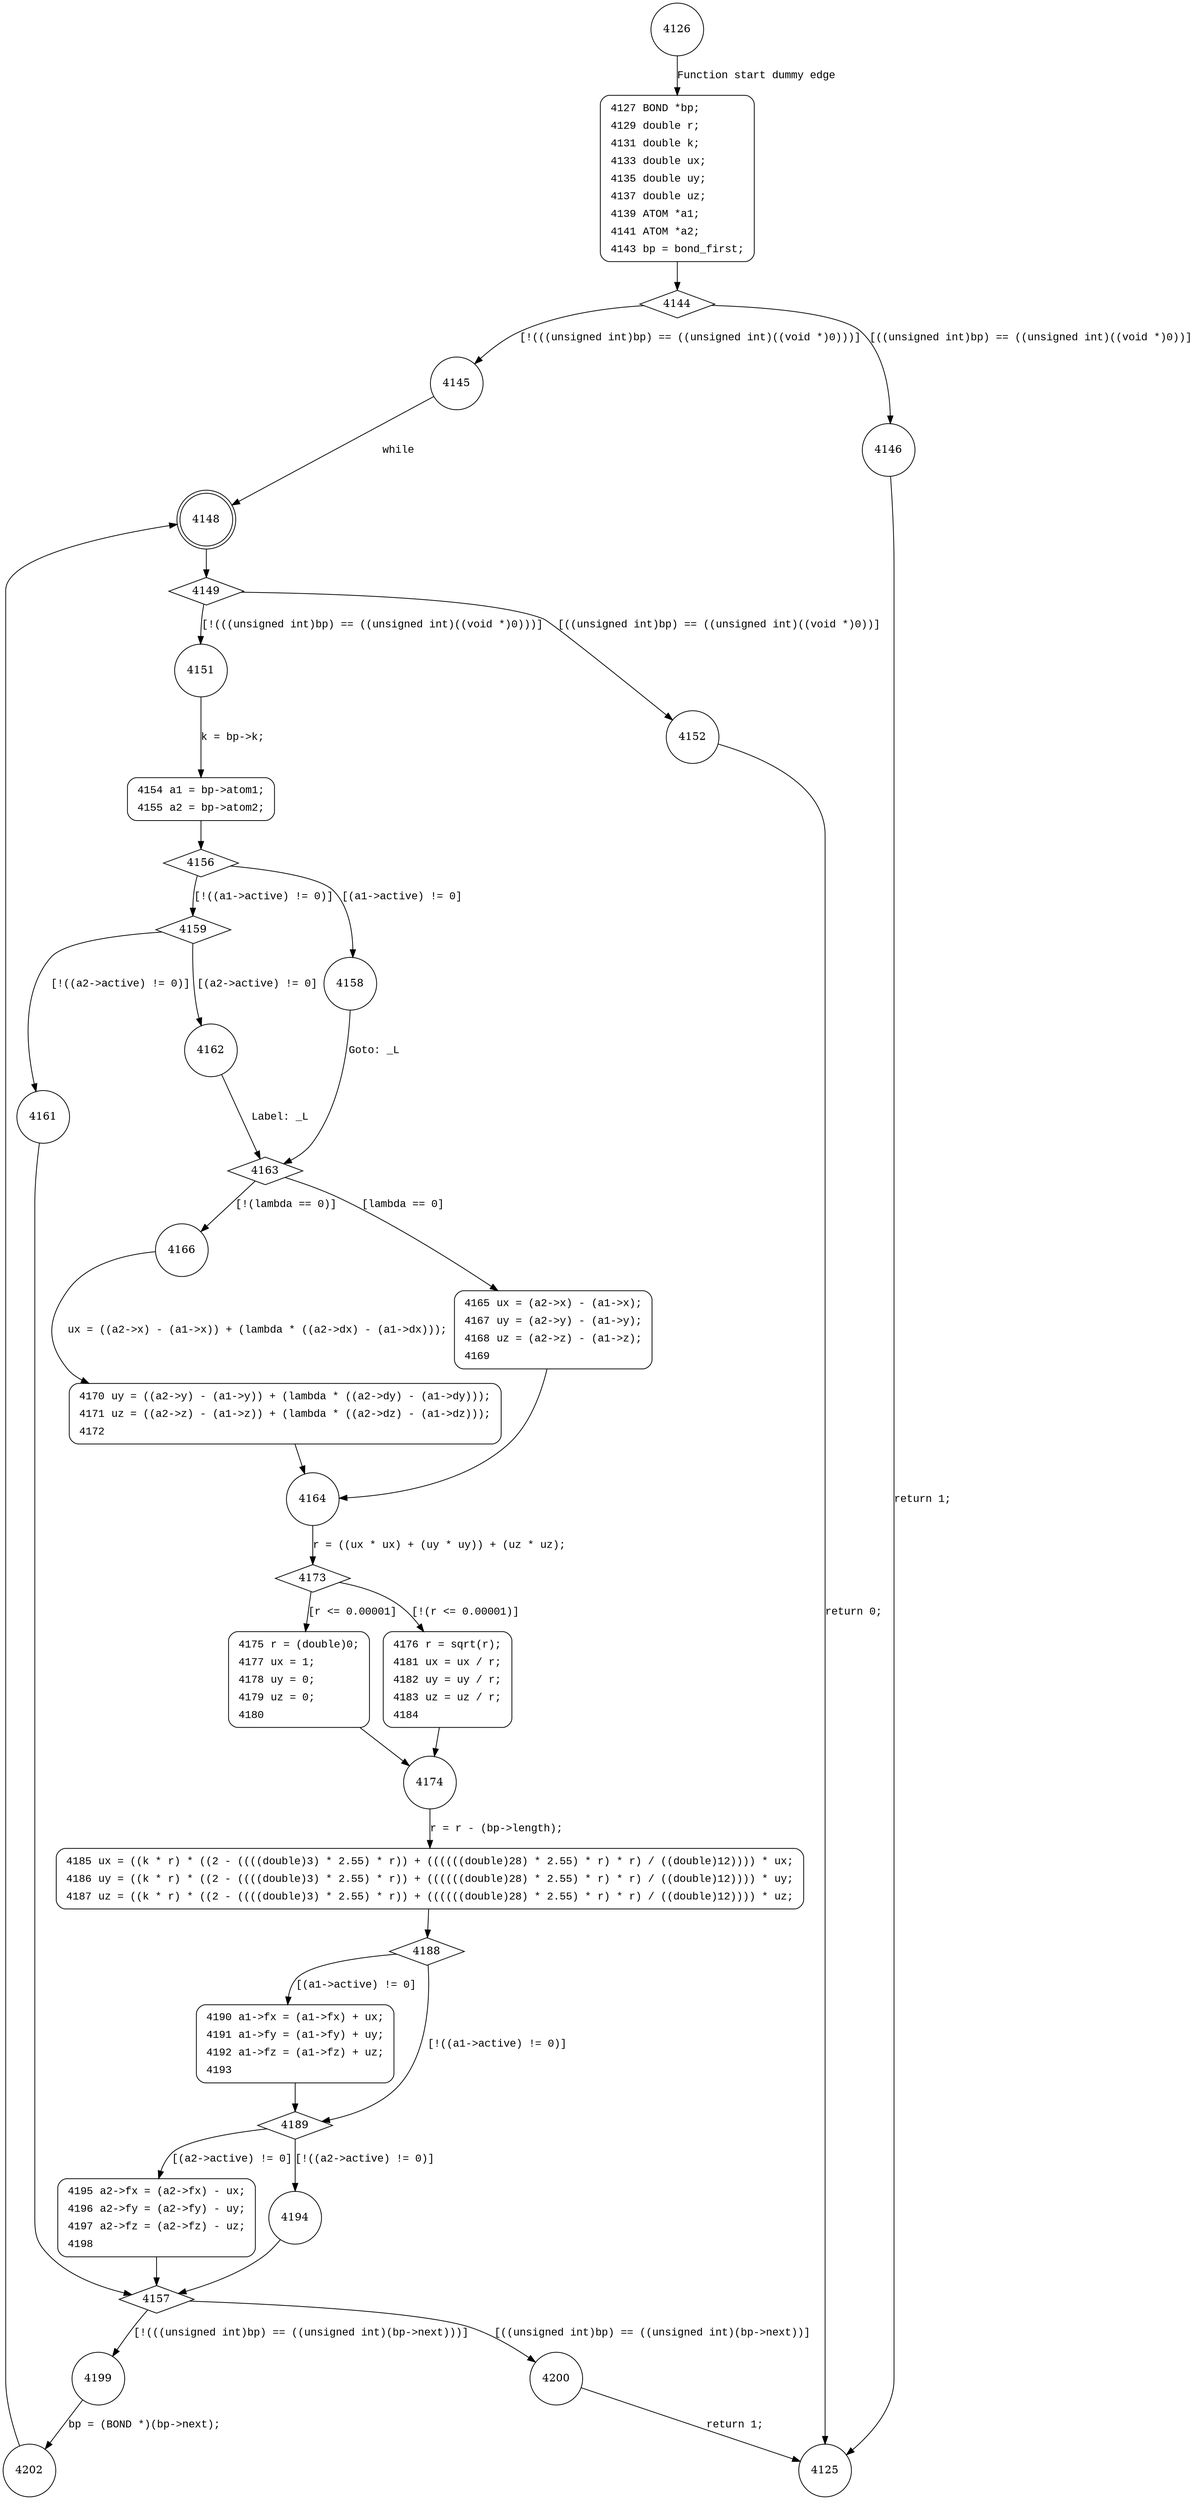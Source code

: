 digraph f_mmbond {
4126 [shape="circle"]
4127 [shape="circle"]
4144 [shape="diamond"]
4145 [shape="circle"]
4146 [shape="circle"]
4148 [shape="doublecircle"]
4149 [shape="diamond"]
4151 [shape="circle"]
4152 [shape="circle"]
4154 [shape="circle"]
4156 [shape="diamond"]
4159 [shape="diamond"]
4158 [shape="circle"]
4163 [shape="diamond"]
4166 [shape="circle"]
4165 [shape="circle"]
4164 [shape="circle"]
4173 [shape="diamond"]
4176 [shape="circle"]
4175 [shape="circle"]
4174 [shape="circle"]
4185 [shape="circle"]
4188 [shape="diamond"]
4189 [shape="diamond"]
4190 [shape="circle"]
4194 [shape="circle"]
4195 [shape="circle"]
4157 [shape="diamond"]
4199 [shape="circle"]
4200 [shape="circle"]
4202 [shape="circle"]
4170 [shape="circle"]
4161 [shape="circle"]
4162 [shape="circle"]
4125 [shape="circle"]
4127 [style="filled,bold" penwidth="1" fillcolor="white" fontname="Courier New" shape="Mrecord" label=<<table border="0" cellborder="0" cellpadding="3" bgcolor="white"><tr><td align="right">4127</td><td align="left">BOND *bp;</td></tr><tr><td align="right">4129</td><td align="left">double r;</td></tr><tr><td align="right">4131</td><td align="left">double k;</td></tr><tr><td align="right">4133</td><td align="left">double ux;</td></tr><tr><td align="right">4135</td><td align="left">double uy;</td></tr><tr><td align="right">4137</td><td align="left">double uz;</td></tr><tr><td align="right">4139</td><td align="left">ATOM *a1;</td></tr><tr><td align="right">4141</td><td align="left">ATOM *a2;</td></tr><tr><td align="right">4143</td><td align="left">bp = bond_first;</td></tr></table>>]
4127 -> 4144[label=""]
4154 [style="filled,bold" penwidth="1" fillcolor="white" fontname="Courier New" shape="Mrecord" label=<<table border="0" cellborder="0" cellpadding="3" bgcolor="white"><tr><td align="right">4154</td><td align="left">a1 = bp-&gt;atom1;</td></tr><tr><td align="right">4155</td><td align="left">a2 = bp-&gt;atom2;</td></tr></table>>]
4154 -> 4156[label=""]
4165 [style="filled,bold" penwidth="1" fillcolor="white" fontname="Courier New" shape="Mrecord" label=<<table border="0" cellborder="0" cellpadding="3" bgcolor="white"><tr><td align="right">4165</td><td align="left">ux = (a2-&gt;x) - (a1-&gt;x);</td></tr><tr><td align="right">4167</td><td align="left">uy = (a2-&gt;y) - (a1-&gt;y);</td></tr><tr><td align="right">4168</td><td align="left">uz = (a2-&gt;z) - (a1-&gt;z);</td></tr><tr><td align="right">4169</td><td align="left"></td></tr></table>>]
4165 -> 4164[label=""]
4175 [style="filled,bold" penwidth="1" fillcolor="white" fontname="Courier New" shape="Mrecord" label=<<table border="0" cellborder="0" cellpadding="3" bgcolor="white"><tr><td align="right">4175</td><td align="left">r = (double)0;</td></tr><tr><td align="right">4177</td><td align="left">ux = 1;</td></tr><tr><td align="right">4178</td><td align="left">uy = 0;</td></tr><tr><td align="right">4179</td><td align="left">uz = 0;</td></tr><tr><td align="right">4180</td><td align="left"></td></tr></table>>]
4175 -> 4174[label=""]
4185 [style="filled,bold" penwidth="1" fillcolor="white" fontname="Courier New" shape="Mrecord" label=<<table border="0" cellborder="0" cellpadding="3" bgcolor="white"><tr><td align="right">4185</td><td align="left">ux = ((k * r) * ((2 - ((((double)3) * 2.55) * r)) + ((((((double)28) * 2.55) * r) * r) / ((double)12)))) * ux;</td></tr><tr><td align="right">4186</td><td align="left">uy = ((k * r) * ((2 - ((((double)3) * 2.55) * r)) + ((((((double)28) * 2.55) * r) * r) / ((double)12)))) * uy;</td></tr><tr><td align="right">4187</td><td align="left">uz = ((k * r) * ((2 - ((((double)3) * 2.55) * r)) + ((((((double)28) * 2.55) * r) * r) / ((double)12)))) * uz;</td></tr></table>>]
4185 -> 4188[label=""]
4190 [style="filled,bold" penwidth="1" fillcolor="white" fontname="Courier New" shape="Mrecord" label=<<table border="0" cellborder="0" cellpadding="3" bgcolor="white"><tr><td align="right">4190</td><td align="left">a1-&gt;fx = (a1-&gt;fx) + ux;</td></tr><tr><td align="right">4191</td><td align="left">a1-&gt;fy = (a1-&gt;fy) + uy;</td></tr><tr><td align="right">4192</td><td align="left">a1-&gt;fz = (a1-&gt;fz) + uz;</td></tr><tr><td align="right">4193</td><td align="left"></td></tr></table>>]
4190 -> 4189[label=""]
4195 [style="filled,bold" penwidth="1" fillcolor="white" fontname="Courier New" shape="Mrecord" label=<<table border="0" cellborder="0" cellpadding="3" bgcolor="white"><tr><td align="right">4195</td><td align="left">a2-&gt;fx = (a2-&gt;fx) - ux;</td></tr><tr><td align="right">4196</td><td align="left">a2-&gt;fy = (a2-&gt;fy) - uy;</td></tr><tr><td align="right">4197</td><td align="left">a2-&gt;fz = (a2-&gt;fz) - uz;</td></tr><tr><td align="right">4198</td><td align="left"></td></tr></table>>]
4195 -> 4157[label=""]
4176 [style="filled,bold" penwidth="1" fillcolor="white" fontname="Courier New" shape="Mrecord" label=<<table border="0" cellborder="0" cellpadding="3" bgcolor="white"><tr><td align="right">4176</td><td align="left">r = sqrt(r);</td></tr><tr><td align="right">4181</td><td align="left">ux = ux / r;</td></tr><tr><td align="right">4182</td><td align="left">uy = uy / r;</td></tr><tr><td align="right">4183</td><td align="left">uz = uz / r;</td></tr><tr><td align="right">4184</td><td align="left"></td></tr></table>>]
4176 -> 4174[label=""]
4170 [style="filled,bold" penwidth="1" fillcolor="white" fontname="Courier New" shape="Mrecord" label=<<table border="0" cellborder="0" cellpadding="3" bgcolor="white"><tr><td align="right">4170</td><td align="left">uy = ((a2-&gt;y) - (a1-&gt;y)) + (lambda * ((a2-&gt;dy) - (a1-&gt;dy)));</td></tr><tr><td align="right">4171</td><td align="left">uz = ((a2-&gt;z) - (a1-&gt;z)) + (lambda * ((a2-&gt;dz) - (a1-&gt;dz)));</td></tr><tr><td align="right">4172</td><td align="left"></td></tr></table>>]
4170 -> 4164[label=""]
4126 -> 4127 [label="Function start dummy edge" fontname="Courier New"]
4144 -> 4145 [label="[!(((unsigned int)bp) == ((unsigned int)((void *)0)))]" fontname="Courier New"]
4144 -> 4146 [label="[((unsigned int)bp) == ((unsigned int)((void *)0))]" fontname="Courier New"]
4145 -> 4148 [label="while" fontname="Courier New"]
4148 -> 4149 [label="" fontname="Courier New"]
4149 -> 4151 [label="[!(((unsigned int)bp) == ((unsigned int)((void *)0)))]" fontname="Courier New"]
4149 -> 4152 [label="[((unsigned int)bp) == ((unsigned int)((void *)0))]" fontname="Courier New"]
4151 -> 4154 [label="k = bp->k;" fontname="Courier New"]
4156 -> 4159 [label="[!((a1->active) != 0)]" fontname="Courier New"]
4156 -> 4158 [label="[(a1->active) != 0]" fontname="Courier New"]
4163 -> 4166 [label="[!(lambda == 0)]" fontname="Courier New"]
4163 -> 4165 [label="[lambda == 0]" fontname="Courier New"]
4164 -> 4173 [label="r = ((ux * ux) + (uy * uy)) + (uz * uz);" fontname="Courier New"]
4173 -> 4176 [label="[!(r <= 0.00001)]" fontname="Courier New"]
4173 -> 4175 [label="[r <= 0.00001]" fontname="Courier New"]
4174 -> 4185 [label="r = r - (bp->length);" fontname="Courier New"]
4188 -> 4189 [label="[!((a1->active) != 0)]" fontname="Courier New"]
4188 -> 4190 [label="[(a1->active) != 0]" fontname="Courier New"]
4189 -> 4194 [label="[!((a2->active) != 0)]" fontname="Courier New"]
4189 -> 4195 [label="[(a2->active) != 0]" fontname="Courier New"]
4157 -> 4199 [label="[!(((unsigned int)bp) == ((unsigned int)(bp->next)))]" fontname="Courier New"]
4157 -> 4200 [label="[((unsigned int)bp) == ((unsigned int)(bp->next))]" fontname="Courier New"]
4199 -> 4202 [label="bp = (BOND *)(bp->next);" fontname="Courier New"]
4194 -> 4157 [label="" fontname="Courier New"]
4166 -> 4170 [label="ux = ((a2->x) - (a1->x)) + (lambda * ((a2->dx) - (a1->dx)));" fontname="Courier New"]
4159 -> 4161 [label="[!((a2->active) != 0)]" fontname="Courier New"]
4159 -> 4162 [label="[(a2->active) != 0]" fontname="Courier New"]
4161 -> 4157 [label="" fontname="Courier New"]
4146 -> 4125 [label="return 1;" fontname="Courier New"]
4152 -> 4125 [label="return 0;" fontname="Courier New"]
4158 -> 4163 [label="Goto: _L" fontname="Courier New"]
4200 -> 4125 [label="return 1;" fontname="Courier New"]
4202 -> 4148 [label="" fontname="Courier New"]
4162 -> 4163 [label="Label: _L" fontname="Courier New"]
}